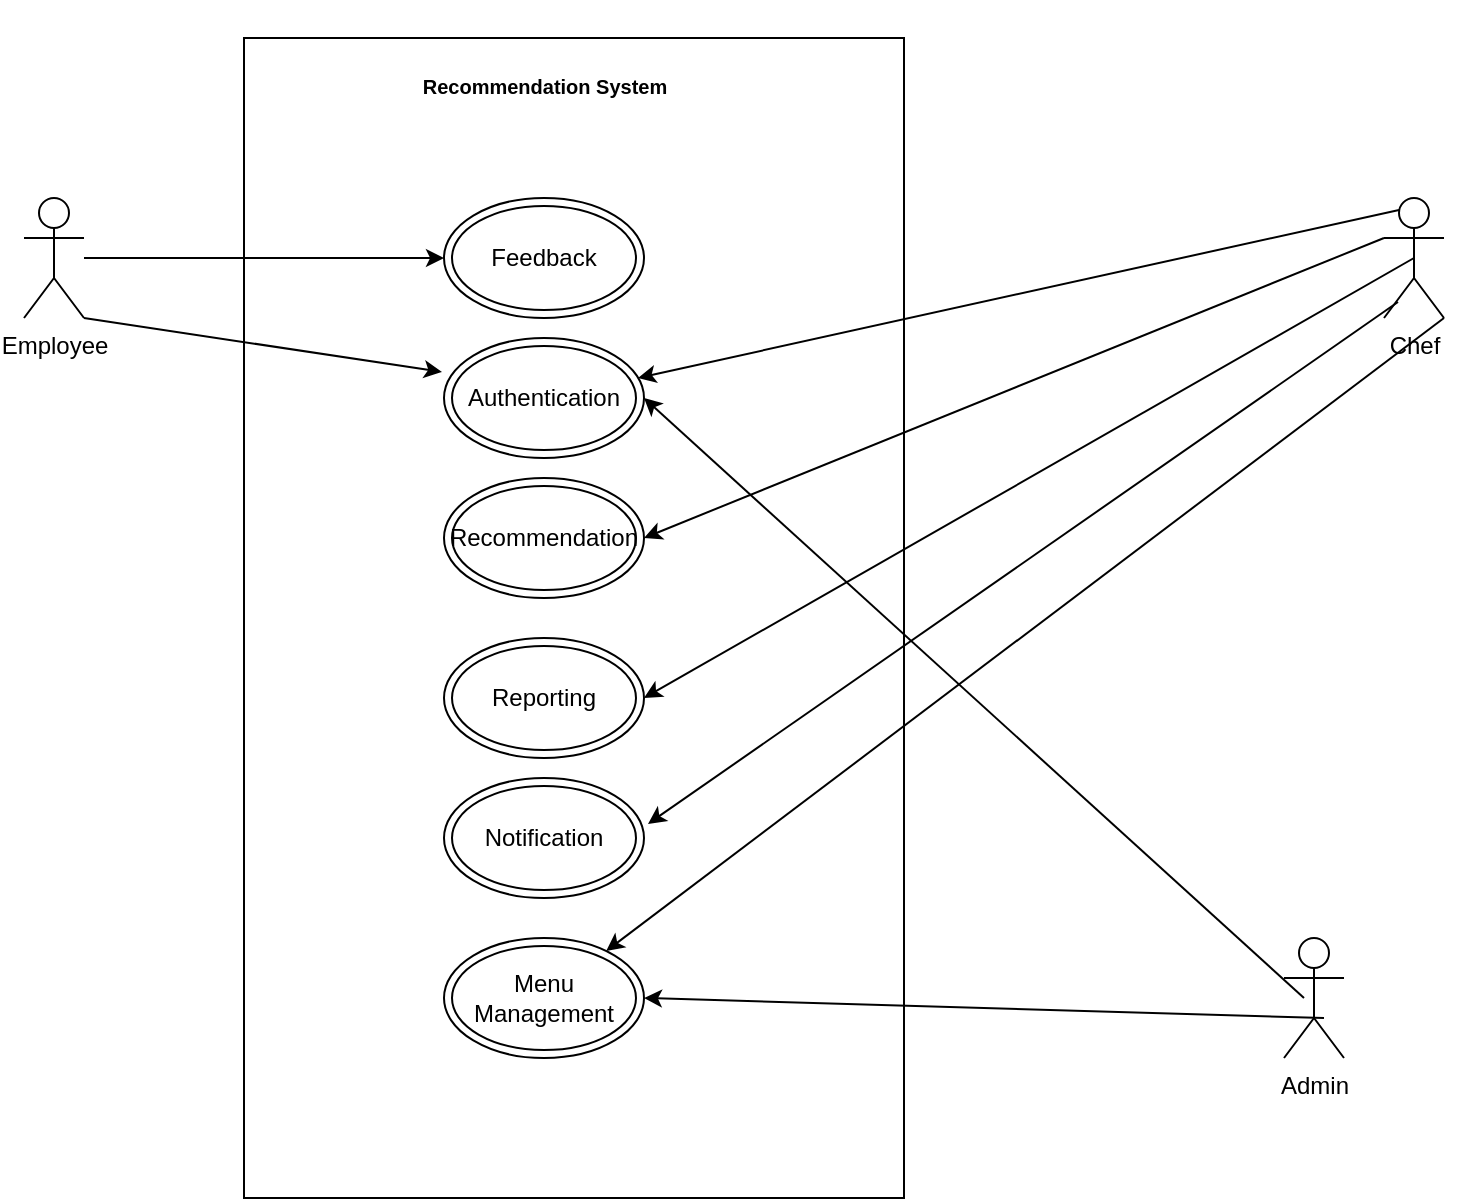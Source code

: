 <mxfile version="24.4.10" type="device">
  <diagram name="Page-1" id="qCmXKaYyE4xiGwr7kjc8">
    <mxGraphModel dx="1674" dy="738" grid="1" gridSize="10" guides="1" tooltips="1" connect="1" arrows="1" fold="1" page="1" pageScale="1" pageWidth="827" pageHeight="1169" math="0" shadow="0">
      <root>
        <mxCell id="0" />
        <mxCell id="1" parent="0" />
        <mxCell id="oHKW1I0jKEarxnGcl8R_-28" value="" style="rounded=0;whiteSpace=wrap;html=1;" vertex="1" parent="1">
          <mxGeometry x="160" y="50" width="330" height="580" as="geometry" />
        </mxCell>
        <mxCell id="oHKW1I0jKEarxnGcl8R_-1" value="Employee" style="shape=umlActor;verticalLabelPosition=bottom;verticalAlign=top;html=1;" vertex="1" parent="1">
          <mxGeometry x="50" y="130" width="30" height="60" as="geometry" />
        </mxCell>
        <mxCell id="oHKW1I0jKEarxnGcl8R_-2" value="Chef" style="shape=umlActor;verticalLabelPosition=bottom;verticalAlign=top;html=1;" vertex="1" parent="1">
          <mxGeometry x="730" y="130" width="30" height="60" as="geometry" />
        </mxCell>
        <mxCell id="oHKW1I0jKEarxnGcl8R_-3" value="Admin" style="shape=umlActor;verticalLabelPosition=bottom;verticalAlign=top;html=1;" vertex="1" parent="1">
          <mxGeometry x="680" y="500" width="30" height="60" as="geometry" />
        </mxCell>
        <mxCell id="oHKW1I0jKEarxnGcl8R_-4" value="Feedback" style="ellipse;shape=doubleEllipse;whiteSpace=wrap;html=1;" vertex="1" parent="1">
          <mxGeometry x="260" y="130" width="100" height="60" as="geometry" />
        </mxCell>
        <mxCell id="oHKW1I0jKEarxnGcl8R_-5" value="Recommendation" style="ellipse;shape=doubleEllipse;whiteSpace=wrap;html=1;" vertex="1" parent="1">
          <mxGeometry x="260" y="270" width="100" height="60" as="geometry" />
        </mxCell>
        <mxCell id="oHKW1I0jKEarxnGcl8R_-6" value="Notification" style="ellipse;shape=doubleEllipse;whiteSpace=wrap;html=1;" vertex="1" parent="1">
          <mxGeometry x="260" y="420" width="100" height="60" as="geometry" />
        </mxCell>
        <mxCell id="oHKW1I0jKEarxnGcl8R_-8" value="Menu Management" style="ellipse;shape=doubleEllipse;whiteSpace=wrap;html=1;" vertex="1" parent="1">
          <mxGeometry x="260" y="500" width="100" height="60" as="geometry" />
        </mxCell>
        <mxCell id="oHKW1I0jKEarxnGcl8R_-9" value="Reporting" style="ellipse;shape=doubleEllipse;whiteSpace=wrap;html=1;" vertex="1" parent="1">
          <mxGeometry x="260" y="350" width="100" height="60" as="geometry" />
        </mxCell>
        <mxCell id="oHKW1I0jKEarxnGcl8R_-10" value="Authentication" style="ellipse;shape=doubleEllipse;whiteSpace=wrap;html=1;" vertex="1" parent="1">
          <mxGeometry x="260" y="200" width="100" height="60" as="geometry" />
        </mxCell>
        <mxCell id="oHKW1I0jKEarxnGcl8R_-15" value="" style="endArrow=classic;html=1;rounded=0;entryX=0;entryY=0.5;entryDx=0;entryDy=0;" edge="1" parent="1" source="oHKW1I0jKEarxnGcl8R_-1" target="oHKW1I0jKEarxnGcl8R_-4">
          <mxGeometry width="50" height="50" relative="1" as="geometry">
            <mxPoint x="390" y="410" as="sourcePoint" />
            <mxPoint x="440" y="360" as="targetPoint" />
          </mxGeometry>
        </mxCell>
        <mxCell id="oHKW1I0jKEarxnGcl8R_-17" value="" style="endArrow=classic;html=1;rounded=0;entryX=0.97;entryY=0.333;entryDx=0;entryDy=0;entryPerimeter=0;exitX=0.25;exitY=0.1;exitDx=0;exitDy=0;exitPerimeter=0;" edge="1" parent="1" source="oHKW1I0jKEarxnGcl8R_-2" target="oHKW1I0jKEarxnGcl8R_-10">
          <mxGeometry width="50" height="50" relative="1" as="geometry">
            <mxPoint x="680" y="160" as="sourcePoint" />
            <mxPoint x="630" y="210" as="targetPoint" />
          </mxGeometry>
        </mxCell>
        <mxCell id="oHKW1I0jKEarxnGcl8R_-18" value="" style="endArrow=classic;html=1;rounded=0;exitX=1;exitY=1;exitDx=0;exitDy=0;exitPerimeter=0;entryX=-0.01;entryY=0.283;entryDx=0;entryDy=0;entryPerimeter=0;" edge="1" parent="1" source="oHKW1I0jKEarxnGcl8R_-1" target="oHKW1I0jKEarxnGcl8R_-10">
          <mxGeometry width="50" height="50" relative="1" as="geometry">
            <mxPoint x="40" y="350" as="sourcePoint" />
            <mxPoint x="90" y="300" as="targetPoint" />
          </mxGeometry>
        </mxCell>
        <mxCell id="oHKW1I0jKEarxnGcl8R_-19" value="" style="endArrow=classic;html=1;rounded=0;entryX=1;entryY=0.5;entryDx=0;entryDy=0;" edge="1" parent="1" target="oHKW1I0jKEarxnGcl8R_-10">
          <mxGeometry width="50" height="50" relative="1" as="geometry">
            <mxPoint x="690" y="530" as="sourcePoint" />
            <mxPoint x="367" y="590" as="targetPoint" />
          </mxGeometry>
        </mxCell>
        <mxCell id="oHKW1I0jKEarxnGcl8R_-21" value="" style="endArrow=classic;html=1;rounded=0;entryX=1;entryY=0.5;entryDx=0;entryDy=0;exitX=0;exitY=0.333;exitDx=0;exitDy=0;exitPerimeter=0;" edge="1" parent="1" source="oHKW1I0jKEarxnGcl8R_-2" target="oHKW1I0jKEarxnGcl8R_-5">
          <mxGeometry width="50" height="50" relative="1" as="geometry">
            <mxPoint x="690" y="170" as="sourcePoint" />
            <mxPoint x="367" y="230" as="targetPoint" />
          </mxGeometry>
        </mxCell>
        <mxCell id="oHKW1I0jKEarxnGcl8R_-22" value="" style="endArrow=classic;html=1;rounded=0;entryX=1;entryY=0.5;entryDx=0;entryDy=0;exitX=0.5;exitY=0.5;exitDx=0;exitDy=0;exitPerimeter=0;" edge="1" parent="1" source="oHKW1I0jKEarxnGcl8R_-2" target="oHKW1I0jKEarxnGcl8R_-9">
          <mxGeometry width="50" height="50" relative="1" as="geometry">
            <mxPoint x="700" y="180" as="sourcePoint" />
            <mxPoint x="370" y="310" as="targetPoint" />
          </mxGeometry>
        </mxCell>
        <mxCell id="oHKW1I0jKEarxnGcl8R_-23" value="" style="endArrow=classic;html=1;rounded=0;entryX=1.02;entryY=0.383;entryDx=0;entryDy=0;entryPerimeter=0;exitX=0.233;exitY=0.867;exitDx=0;exitDy=0;exitPerimeter=0;" edge="1" parent="1" source="oHKW1I0jKEarxnGcl8R_-2" target="oHKW1I0jKEarxnGcl8R_-6">
          <mxGeometry width="50" height="50" relative="1" as="geometry">
            <mxPoint x="710" y="190" as="sourcePoint" />
            <mxPoint x="370" y="390" as="targetPoint" />
          </mxGeometry>
        </mxCell>
        <mxCell id="oHKW1I0jKEarxnGcl8R_-24" value="" style="endArrow=classic;html=1;rounded=0;entryX=1;entryY=0.5;entryDx=0;entryDy=0;" edge="1" parent="1" target="oHKW1I0jKEarxnGcl8R_-8">
          <mxGeometry width="50" height="50" relative="1" as="geometry">
            <mxPoint x="700" y="540" as="sourcePoint" />
            <mxPoint x="370" y="240" as="targetPoint" />
          </mxGeometry>
        </mxCell>
        <mxCell id="oHKW1I0jKEarxnGcl8R_-25" value="" style="endArrow=classic;html=1;rounded=0;exitX=1;exitY=1;exitDx=0;exitDy=0;exitPerimeter=0;" edge="1" parent="1" source="oHKW1I0jKEarxnGcl8R_-2" target="oHKW1I0jKEarxnGcl8R_-8">
          <mxGeometry width="50" height="50" relative="1" as="geometry">
            <mxPoint x="720" y="200" as="sourcePoint" />
            <mxPoint x="372" y="453" as="targetPoint" />
          </mxGeometry>
        </mxCell>
        <mxCell id="oHKW1I0jKEarxnGcl8R_-29" value="&lt;p&gt;&lt;font style=&quot;font-size: 10px;&quot;&gt;Recommendation System&lt;/font&gt;&lt;/p&gt;" style="text;strokeColor=none;fillColor=none;html=1;fontSize=24;fontStyle=1;verticalAlign=middle;align=center;" vertex="1" parent="1">
          <mxGeometry x="260" y="50" width="100" height="40" as="geometry" />
        </mxCell>
      </root>
    </mxGraphModel>
  </diagram>
</mxfile>
